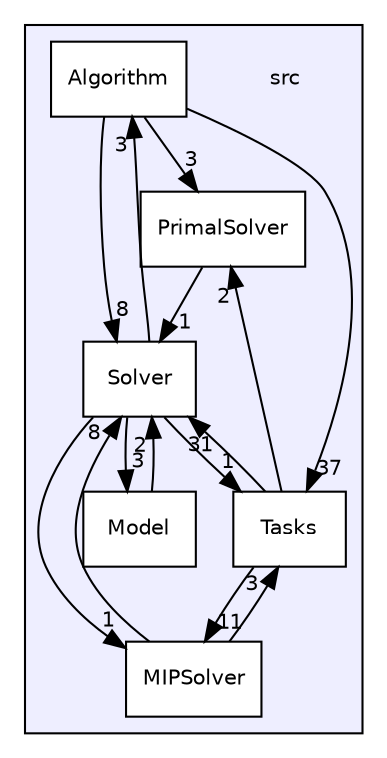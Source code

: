 digraph "/home/alireza/projects/scot/src" {
  compound=true
  node [ fontsize="10", fontname="Helvetica"];
  edge [ labelfontsize="10", labelfontname="Helvetica"];
  subgraph clusterdir_68267d1309a1af8e8297ef4c3efbcdba {
    graph [ bgcolor="#eeeeff", pencolor="black", label="" URL="dir_68267d1309a1af8e8297ef4c3efbcdba.html"];
    dir_68267d1309a1af8e8297ef4c3efbcdba [shape=plaintext label="src"];
  dir_d537ec303f13b8e88e2bd2506dfe6a9e [shape=box label="Algorithm" fillcolor="white" style="filled" URL="dir_d537ec303f13b8e88e2bd2506dfe6a9e.html"];
  dir_b4eeba15a5962b0f1a4f1d2eabc62962 [shape=box label="MIPSolver" fillcolor="white" style="filled" URL="dir_b4eeba15a5962b0f1a4f1d2eabc62962.html"];
  dir_32e188284d239da8bb14ec1dabb0c35f [shape=box label="Model" fillcolor="white" style="filled" URL="dir_32e188284d239da8bb14ec1dabb0c35f.html"];
  dir_ecb6754ce7d6fcfff12991d4786d58f6 [shape=box label="PrimalSolver" fillcolor="white" style="filled" URL="dir_ecb6754ce7d6fcfff12991d4786d58f6.html"];
  dir_454da67f8a55758f4729fb11dce4767c [shape=box label="Solver" fillcolor="white" style="filled" URL="dir_454da67f8a55758f4729fb11dce4767c.html"];
  dir_15942c16c93f90974604cc5d8cedb2cd [shape=box label="Tasks" fillcolor="white" style="filled" URL="dir_15942c16c93f90974604cc5d8cedb2cd.html"];
  }
  dir_ecb6754ce7d6fcfff12991d4786d58f6->dir_454da67f8a55758f4729fb11dce4767c [headlabel="1", labeldistance=1.5 headhref="dir_000004_000005.html"];
  dir_15942c16c93f90974604cc5d8cedb2cd->dir_454da67f8a55758f4729fb11dce4767c [headlabel="31", labeldistance=1.5 headhref="dir_000006_000005.html"];
  dir_15942c16c93f90974604cc5d8cedb2cd->dir_b4eeba15a5962b0f1a4f1d2eabc62962 [headlabel="11", labeldistance=1.5 headhref="dir_000006_000002.html"];
  dir_15942c16c93f90974604cc5d8cedb2cd->dir_ecb6754ce7d6fcfff12991d4786d58f6 [headlabel="2", labeldistance=1.5 headhref="dir_000006_000004.html"];
  dir_32e188284d239da8bb14ec1dabb0c35f->dir_454da67f8a55758f4729fb11dce4767c [headlabel="2", labeldistance=1.5 headhref="dir_000003_000005.html"];
  dir_d537ec303f13b8e88e2bd2506dfe6a9e->dir_15942c16c93f90974604cc5d8cedb2cd [headlabel="37", labeldistance=1.5 headhref="dir_000001_000006.html"];
  dir_d537ec303f13b8e88e2bd2506dfe6a9e->dir_454da67f8a55758f4729fb11dce4767c [headlabel="8", labeldistance=1.5 headhref="dir_000001_000005.html"];
  dir_d537ec303f13b8e88e2bd2506dfe6a9e->dir_ecb6754ce7d6fcfff12991d4786d58f6 [headlabel="3", labeldistance=1.5 headhref="dir_000001_000004.html"];
  dir_b4eeba15a5962b0f1a4f1d2eabc62962->dir_15942c16c93f90974604cc5d8cedb2cd [headlabel="3", labeldistance=1.5 headhref="dir_000002_000006.html"];
  dir_b4eeba15a5962b0f1a4f1d2eabc62962->dir_454da67f8a55758f4729fb11dce4767c [headlabel="8", labeldistance=1.5 headhref="dir_000002_000005.html"];
  dir_454da67f8a55758f4729fb11dce4767c->dir_15942c16c93f90974604cc5d8cedb2cd [headlabel="1", labeldistance=1.5 headhref="dir_000005_000006.html"];
  dir_454da67f8a55758f4729fb11dce4767c->dir_32e188284d239da8bb14ec1dabb0c35f [headlabel="3", labeldistance=1.5 headhref="dir_000005_000003.html"];
  dir_454da67f8a55758f4729fb11dce4767c->dir_b4eeba15a5962b0f1a4f1d2eabc62962 [headlabel="1", labeldistance=1.5 headhref="dir_000005_000002.html"];
  dir_454da67f8a55758f4729fb11dce4767c->dir_d537ec303f13b8e88e2bd2506dfe6a9e [headlabel="3", labeldistance=1.5 headhref="dir_000005_000001.html"];
}
